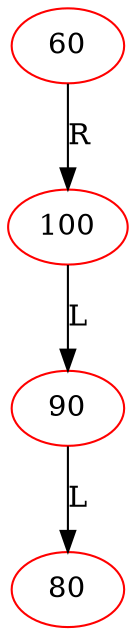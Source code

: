 digraph BiTreeDelete {
"60" -> {"100"} [label="R"]
"100" -> {"90"} [label="L"]
"90" -> {"80"} [label="L"]
"60" [color=red]
"100" [color=red]
"90" [color=red]
"80" [color=red]
}
